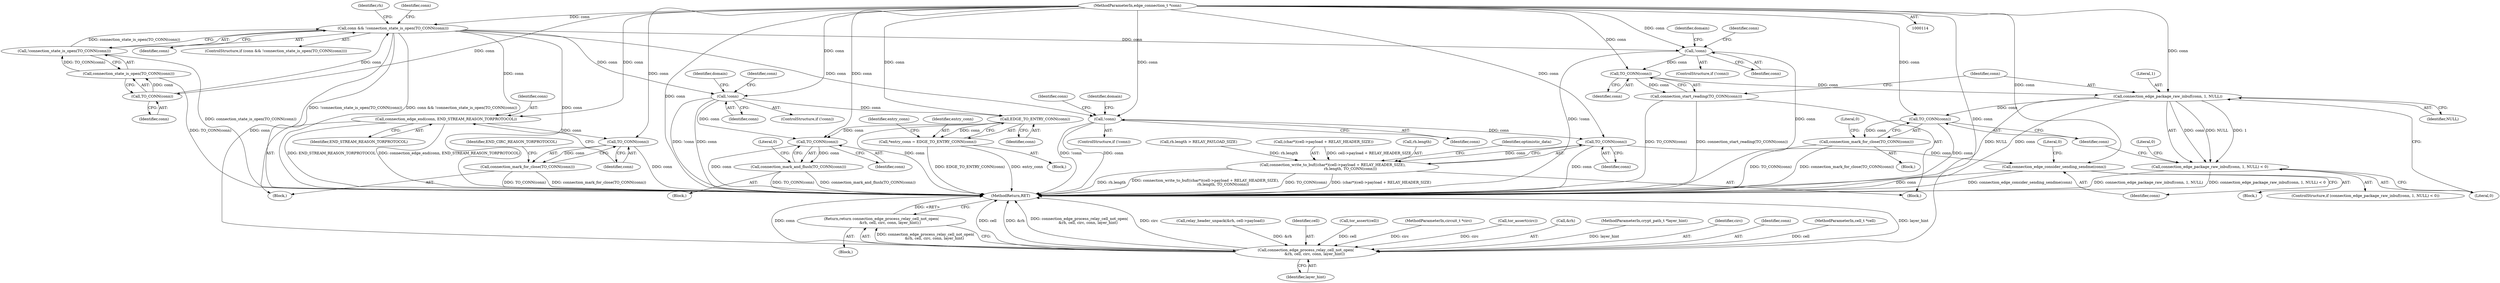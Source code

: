 digraph "0_tor_56a7c5bc15e0447203a491c1ee37de9939ad1dcd@API" {
"1000205" [label="(Call,conn && !connection_state_is_open(TO_CONN(conn)))"];
"1000209" [label="(Call,TO_CONN(conn))"];
"1000117" [label="(MethodParameterIn,edge_connection_t *conn)"];
"1000207" [label="(Call,!connection_state_is_open(TO_CONN(conn)))"];
"1000208" [label="(Call,connection_state_is_open(TO_CONN(conn)))"];
"1000249" [label="(Call,connection_edge_process_relay_cell_not_open(\n               &rh, cell, circ, conn, layer_hint))"];
"1000248" [label="(Return,return connection_edge_process_relay_cell_not_open(\n               &rh, cell, circ, conn, layer_hint);)"];
"1000379" [label="(Call,connection_edge_end(conn, END_STREAM_REASON_TORPROTOCOL))"];
"1000383" [label="(Call,TO_CONN(conn))"];
"1000382" [label="(Call,connection_mark_for_close(TO_CONN(conn)))"];
"1000403" [label="(Call,!conn)"];
"1000445" [label="(Call,TO_CONN(conn))"];
"1000434" [label="(Call,connection_write_to_buf((char*)(cell->payload + RELAY_HEADER_SIZE),\n                              rh.length, TO_CONN(conn)))"];
"1000451" [label="(Call,connection_edge_consider_sending_sendme(conn))"];
"1000472" [label="(Call,!conn)"];
"1000494" [label="(Call,EDGE_TO_ENTRY_CONN(conn))"];
"1000492" [label="(Call,*entry_conn = EDGE_TO_ENTRY_CONN(conn))"];
"1000536" [label="(Call,TO_CONN(conn))"];
"1000535" [label="(Call,connection_mark_and_flush(TO_CONN(conn)))"];
"1000925" [label="(Call,!conn)"];
"1000954" [label="(Call,TO_CONN(conn))"];
"1000953" [label="(Call,connection_start_reading(TO_CONN(conn)))"];
"1000958" [label="(Call,connection_edge_package_raw_inbuf(conn, 1, NULL))"];
"1000957" [label="(Call,connection_edge_package_raw_inbuf(conn, 1, NULL) < 0)"];
"1000965" [label="(Call,TO_CONN(conn))"];
"1000964" [label="(Call,connection_mark_for_close(TO_CONN(conn)))"];
"1000490" [label="(Block,)"];
"1000953" [label="(Call,connection_start_reading(TO_CONN(conn)))"];
"1000141" [label="(Call,relay_header_unpack(&rh, cell->payload))"];
"1000964" [label="(Call,connection_mark_for_close(TO_CONN(conn)))"];
"1000206" [label="(Identifier,conn)"];
"1000258" [label="(Identifier,rh)"];
"1000956" [label="(ControlStructure,if (connection_edge_package_raw_inbuf(conn, 1, NULL) < 0))"];
"1000252" [label="(Identifier,cell)"];
"1000926" [label="(Identifier,conn)"];
"1000954" [label="(Call,TO_CONN(conn))"];
"1000486" [label="(Identifier,conn)"];
"1000495" [label="(Identifier,conn)"];
"1000380" [label="(Identifier,conn)"];
"1000955" [label="(Identifier,conn)"];
"1000209" [label="(Call,TO_CONN(conn))"];
"1000959" [label="(Identifier,conn)"];
"1000451" [label="(Call,connection_edge_consider_sending_sendme(conn))"];
"1000384" [label="(Identifier,conn)"];
"1000536" [label="(Call,TO_CONN(conn))"];
"1000534" [label="(Block,)"];
"1000968" [label="(Literal,0)"];
"1000445" [label="(Call,TO_CONN(conn))"];
"1000957" [label="(Call,connection_edge_package_raw_inbuf(conn, 1, NULL) < 0)"];
"1000938" [label="(Identifier,conn)"];
"1000965" [label="(Call,TO_CONN(conn))"];
"1000137" [label="(Call,tor_assert(cell))"];
"1000473" [label="(Identifier,conn)"];
"1001064" [label="(MethodReturn,RET)"];
"1000454" [label="(Literal,0)"];
"1000476" [label="(Identifier,domain)"];
"1000925" [label="(Call,!conn)"];
"1000255" [label="(Identifier,layer_hint)"];
"1000435" [label="(Call,(char*)(cell->payload + RELAY_HEADER_SIZE))"];
"1000204" [label="(ControlStructure,if (conn && !connection_state_is_open(TO_CONN(conn))))"];
"1000434" [label="(Call,connection_write_to_buf((char*)(cell->payload + RELAY_HEADER_SIZE),\n                              rh.length, TO_CONN(conn)))"];
"1000248" [label="(Return,return connection_edge_process_relay_cell_not_open(\n               &rh, cell, circ, conn, layer_hint);)"];
"1000418" [label="(Identifier,conn)"];
"1000260" [label="(Block,)"];
"1000499" [label="(Identifier,entry_conn)"];
"1000382" [label="(Call,connection_mark_for_close(TO_CONN(conn)))"];
"1000160" [label="(Call,rh.length > RELAY_PAYLOAD_SIZE)"];
"1000208" [label="(Call,connection_state_is_open(TO_CONN(conn)))"];
"1000116" [label="(MethodParameterIn,circuit_t *circ)"];
"1000535" [label="(Call,connection_mark_and_flush(TO_CONN(conn)))"];
"1000960" [label="(Literal,1)"];
"1000249" [label="(Call,connection_edge_process_relay_cell_not_open(\n               &rh, cell, circ, conn, layer_hint))"];
"1000379" [label="(Call,connection_edge_end(conn, END_STREAM_REASON_TORPROTOCOL))"];
"1000492" [label="(Call,*entry_conn = EDGE_TO_ENTRY_CONN(conn))"];
"1000966" [label="(Identifier,conn)"];
"1000207" [label="(Call,!connection_state_is_open(TO_CONN(conn)))"];
"1000378" [label="(Block,)"];
"1000493" [label="(Identifier,entry_conn)"];
"1000446" [label="(Identifier,conn)"];
"1000958" [label="(Call,connection_edge_package_raw_inbuf(conn, 1, NULL))"];
"1000494" [label="(Call,EDGE_TO_ENTRY_CONN(conn))"];
"1000472" [label="(Call,!conn)"];
"1000537" [label="(Identifier,conn)"];
"1000387" [label="(Identifier,END_CIRC_REASON_TORPROTOCOL)"];
"1000442" [label="(Call,rh.length)"];
"1000139" [label="(Call,tor_assert(circ))"];
"1000381" [label="(Identifier,END_STREAM_REASON_TORPROTOCOL)"];
"1000250" [label="(Call,&rh)"];
"1000210" [label="(Identifier,conn)"];
"1000402" [label="(ControlStructure,if (!conn))"];
"1000471" [label="(ControlStructure,if (!conn))"];
"1000118" [label="(MethodParameterIn,crypt_path_t *layer_hint)"];
"1000450" [label="(Block,)"];
"1000383" [label="(Call,TO_CONN(conn))"];
"1000403" [label="(Call,!conn)"];
"1000924" [label="(ControlStructure,if (!conn))"];
"1000929" [label="(Identifier,domain)"];
"1000205" [label="(Call,conn && !connection_state_is_open(TO_CONN(conn)))"];
"1000253" [label="(Identifier,circ)"];
"1000117" [label="(MethodParameterIn,edge_connection_t *conn)"];
"1000452" [label="(Identifier,conn)"];
"1000539" [label="(Literal,0)"];
"1000962" [label="(Literal,0)"];
"1000254" [label="(Identifier,conn)"];
"1000247" [label="(Block,)"];
"1000115" [label="(MethodParameterIn,cell_t *cell)"];
"1000970" [label="(Literal,0)"];
"1000961" [label="(Identifier,NULL)"];
"1000217" [label="(Identifier,conn)"];
"1000449" [label="(Identifier,optimistic_data)"];
"1000963" [label="(Block,)"];
"1000407" [label="(Identifier,domain)"];
"1000404" [label="(Identifier,conn)"];
"1000205" -> "1000204"  [label="AST: "];
"1000205" -> "1000206"  [label="CFG: "];
"1000205" -> "1000207"  [label="CFG: "];
"1000206" -> "1000205"  [label="AST: "];
"1000207" -> "1000205"  [label="AST: "];
"1000217" -> "1000205"  [label="CFG: "];
"1000258" -> "1000205"  [label="CFG: "];
"1000205" -> "1001064"  [label="DDG: conn"];
"1000205" -> "1001064"  [label="DDG: !connection_state_is_open(TO_CONN(conn))"];
"1000205" -> "1001064"  [label="DDG: conn && !connection_state_is_open(TO_CONN(conn))"];
"1000209" -> "1000205"  [label="DDG: conn"];
"1000117" -> "1000205"  [label="DDG: conn"];
"1000207" -> "1000205"  [label="DDG: connection_state_is_open(TO_CONN(conn))"];
"1000205" -> "1000249"  [label="DDG: conn"];
"1000205" -> "1000379"  [label="DDG: conn"];
"1000205" -> "1000403"  [label="DDG: conn"];
"1000205" -> "1000472"  [label="DDG: conn"];
"1000205" -> "1000925"  [label="DDG: conn"];
"1000209" -> "1000208"  [label="AST: "];
"1000209" -> "1000210"  [label="CFG: "];
"1000210" -> "1000209"  [label="AST: "];
"1000208" -> "1000209"  [label="CFG: "];
"1000209" -> "1000208"  [label="DDG: conn"];
"1000117" -> "1000209"  [label="DDG: conn"];
"1000117" -> "1000114"  [label="AST: "];
"1000117" -> "1001064"  [label="DDG: conn"];
"1000117" -> "1000249"  [label="DDG: conn"];
"1000117" -> "1000379"  [label="DDG: conn"];
"1000117" -> "1000383"  [label="DDG: conn"];
"1000117" -> "1000403"  [label="DDG: conn"];
"1000117" -> "1000445"  [label="DDG: conn"];
"1000117" -> "1000451"  [label="DDG: conn"];
"1000117" -> "1000472"  [label="DDG: conn"];
"1000117" -> "1000494"  [label="DDG: conn"];
"1000117" -> "1000536"  [label="DDG: conn"];
"1000117" -> "1000925"  [label="DDG: conn"];
"1000117" -> "1000954"  [label="DDG: conn"];
"1000117" -> "1000958"  [label="DDG: conn"];
"1000117" -> "1000965"  [label="DDG: conn"];
"1000207" -> "1000208"  [label="CFG: "];
"1000208" -> "1000207"  [label="AST: "];
"1000207" -> "1001064"  [label="DDG: connection_state_is_open(TO_CONN(conn))"];
"1000208" -> "1000207"  [label="DDG: TO_CONN(conn)"];
"1000208" -> "1001064"  [label="DDG: TO_CONN(conn)"];
"1000249" -> "1000248"  [label="AST: "];
"1000249" -> "1000255"  [label="CFG: "];
"1000250" -> "1000249"  [label="AST: "];
"1000252" -> "1000249"  [label="AST: "];
"1000253" -> "1000249"  [label="AST: "];
"1000254" -> "1000249"  [label="AST: "];
"1000255" -> "1000249"  [label="AST: "];
"1000248" -> "1000249"  [label="CFG: "];
"1000249" -> "1001064"  [label="DDG: circ"];
"1000249" -> "1001064"  [label="DDG: layer_hint"];
"1000249" -> "1001064"  [label="DDG: conn"];
"1000249" -> "1001064"  [label="DDG: cell"];
"1000249" -> "1001064"  [label="DDG: &rh"];
"1000249" -> "1001064"  [label="DDG: connection_edge_process_relay_cell_not_open(\n               &rh, cell, circ, conn, layer_hint)"];
"1000249" -> "1000248"  [label="DDG: connection_edge_process_relay_cell_not_open(\n               &rh, cell, circ, conn, layer_hint)"];
"1000141" -> "1000249"  [label="DDG: &rh"];
"1000137" -> "1000249"  [label="DDG: cell"];
"1000115" -> "1000249"  [label="DDG: cell"];
"1000139" -> "1000249"  [label="DDG: circ"];
"1000116" -> "1000249"  [label="DDG: circ"];
"1000118" -> "1000249"  [label="DDG: layer_hint"];
"1000248" -> "1000247"  [label="AST: "];
"1001064" -> "1000248"  [label="CFG: "];
"1000248" -> "1001064"  [label="DDG: <RET>"];
"1000379" -> "1000378"  [label="AST: "];
"1000379" -> "1000381"  [label="CFG: "];
"1000380" -> "1000379"  [label="AST: "];
"1000381" -> "1000379"  [label="AST: "];
"1000384" -> "1000379"  [label="CFG: "];
"1000379" -> "1001064"  [label="DDG: connection_edge_end(conn, END_STREAM_REASON_TORPROTOCOL)"];
"1000379" -> "1001064"  [label="DDG: END_STREAM_REASON_TORPROTOCOL"];
"1000379" -> "1000383"  [label="DDG: conn"];
"1000383" -> "1000382"  [label="AST: "];
"1000383" -> "1000384"  [label="CFG: "];
"1000384" -> "1000383"  [label="AST: "];
"1000382" -> "1000383"  [label="CFG: "];
"1000383" -> "1001064"  [label="DDG: conn"];
"1000383" -> "1000382"  [label="DDG: conn"];
"1000382" -> "1000378"  [label="AST: "];
"1000387" -> "1000382"  [label="CFG: "];
"1000382" -> "1001064"  [label="DDG: TO_CONN(conn)"];
"1000382" -> "1001064"  [label="DDG: connection_mark_for_close(TO_CONN(conn))"];
"1000403" -> "1000402"  [label="AST: "];
"1000403" -> "1000404"  [label="CFG: "];
"1000404" -> "1000403"  [label="AST: "];
"1000407" -> "1000403"  [label="CFG: "];
"1000418" -> "1000403"  [label="CFG: "];
"1000403" -> "1001064"  [label="DDG: conn"];
"1000403" -> "1001064"  [label="DDG: !conn"];
"1000403" -> "1000445"  [label="DDG: conn"];
"1000445" -> "1000434"  [label="AST: "];
"1000445" -> "1000446"  [label="CFG: "];
"1000446" -> "1000445"  [label="AST: "];
"1000434" -> "1000445"  [label="CFG: "];
"1000445" -> "1001064"  [label="DDG: conn"];
"1000445" -> "1000434"  [label="DDG: conn"];
"1000445" -> "1000451"  [label="DDG: conn"];
"1000434" -> "1000260"  [label="AST: "];
"1000435" -> "1000434"  [label="AST: "];
"1000442" -> "1000434"  [label="AST: "];
"1000449" -> "1000434"  [label="CFG: "];
"1000434" -> "1001064"  [label="DDG: rh.length"];
"1000434" -> "1001064"  [label="DDG: connection_write_to_buf((char*)(cell->payload + RELAY_HEADER_SIZE),\n                              rh.length, TO_CONN(conn))"];
"1000434" -> "1001064"  [label="DDG: TO_CONN(conn)"];
"1000434" -> "1001064"  [label="DDG: (char*)(cell->payload + RELAY_HEADER_SIZE)"];
"1000435" -> "1000434"  [label="DDG: cell->payload + RELAY_HEADER_SIZE"];
"1000160" -> "1000434"  [label="DDG: rh.length"];
"1000451" -> "1000450"  [label="AST: "];
"1000451" -> "1000452"  [label="CFG: "];
"1000452" -> "1000451"  [label="AST: "];
"1000454" -> "1000451"  [label="CFG: "];
"1000451" -> "1001064"  [label="DDG: conn"];
"1000451" -> "1001064"  [label="DDG: connection_edge_consider_sending_sendme(conn)"];
"1000472" -> "1000471"  [label="AST: "];
"1000472" -> "1000473"  [label="CFG: "];
"1000473" -> "1000472"  [label="AST: "];
"1000476" -> "1000472"  [label="CFG: "];
"1000486" -> "1000472"  [label="CFG: "];
"1000472" -> "1001064"  [label="DDG: !conn"];
"1000472" -> "1001064"  [label="DDG: conn"];
"1000472" -> "1000494"  [label="DDG: conn"];
"1000472" -> "1000536"  [label="DDG: conn"];
"1000494" -> "1000492"  [label="AST: "];
"1000494" -> "1000495"  [label="CFG: "];
"1000495" -> "1000494"  [label="AST: "];
"1000492" -> "1000494"  [label="CFG: "];
"1000494" -> "1001064"  [label="DDG: conn"];
"1000494" -> "1000492"  [label="DDG: conn"];
"1000494" -> "1000536"  [label="DDG: conn"];
"1000492" -> "1000490"  [label="AST: "];
"1000493" -> "1000492"  [label="AST: "];
"1000499" -> "1000492"  [label="CFG: "];
"1000492" -> "1001064"  [label="DDG: EDGE_TO_ENTRY_CONN(conn)"];
"1000492" -> "1001064"  [label="DDG: entry_conn"];
"1000536" -> "1000535"  [label="AST: "];
"1000536" -> "1000537"  [label="CFG: "];
"1000537" -> "1000536"  [label="AST: "];
"1000535" -> "1000536"  [label="CFG: "];
"1000536" -> "1001064"  [label="DDG: conn"];
"1000536" -> "1000535"  [label="DDG: conn"];
"1000535" -> "1000534"  [label="AST: "];
"1000539" -> "1000535"  [label="CFG: "];
"1000535" -> "1001064"  [label="DDG: TO_CONN(conn)"];
"1000535" -> "1001064"  [label="DDG: connection_mark_and_flush(TO_CONN(conn))"];
"1000925" -> "1000924"  [label="AST: "];
"1000925" -> "1000926"  [label="CFG: "];
"1000926" -> "1000925"  [label="AST: "];
"1000929" -> "1000925"  [label="CFG: "];
"1000938" -> "1000925"  [label="CFG: "];
"1000925" -> "1001064"  [label="DDG: conn"];
"1000925" -> "1001064"  [label="DDG: !conn"];
"1000925" -> "1000954"  [label="DDG: conn"];
"1000954" -> "1000953"  [label="AST: "];
"1000954" -> "1000955"  [label="CFG: "];
"1000955" -> "1000954"  [label="AST: "];
"1000953" -> "1000954"  [label="CFG: "];
"1000954" -> "1000953"  [label="DDG: conn"];
"1000954" -> "1000958"  [label="DDG: conn"];
"1000953" -> "1000260"  [label="AST: "];
"1000959" -> "1000953"  [label="CFG: "];
"1000953" -> "1001064"  [label="DDG: connection_start_reading(TO_CONN(conn))"];
"1000953" -> "1001064"  [label="DDG: TO_CONN(conn)"];
"1000958" -> "1000957"  [label="AST: "];
"1000958" -> "1000961"  [label="CFG: "];
"1000959" -> "1000958"  [label="AST: "];
"1000960" -> "1000958"  [label="AST: "];
"1000961" -> "1000958"  [label="AST: "];
"1000962" -> "1000958"  [label="CFG: "];
"1000958" -> "1001064"  [label="DDG: NULL"];
"1000958" -> "1001064"  [label="DDG: conn"];
"1000958" -> "1000957"  [label="DDG: conn"];
"1000958" -> "1000957"  [label="DDG: 1"];
"1000958" -> "1000957"  [label="DDG: NULL"];
"1000958" -> "1000965"  [label="DDG: conn"];
"1000957" -> "1000956"  [label="AST: "];
"1000957" -> "1000962"  [label="CFG: "];
"1000962" -> "1000957"  [label="AST: "];
"1000966" -> "1000957"  [label="CFG: "];
"1000970" -> "1000957"  [label="CFG: "];
"1000957" -> "1001064"  [label="DDG: connection_edge_package_raw_inbuf(conn, 1, NULL) < 0"];
"1000957" -> "1001064"  [label="DDG: connection_edge_package_raw_inbuf(conn, 1, NULL)"];
"1000965" -> "1000964"  [label="AST: "];
"1000965" -> "1000966"  [label="CFG: "];
"1000966" -> "1000965"  [label="AST: "];
"1000964" -> "1000965"  [label="CFG: "];
"1000965" -> "1001064"  [label="DDG: conn"];
"1000965" -> "1000964"  [label="DDG: conn"];
"1000964" -> "1000963"  [label="AST: "];
"1000968" -> "1000964"  [label="CFG: "];
"1000964" -> "1001064"  [label="DDG: TO_CONN(conn)"];
"1000964" -> "1001064"  [label="DDG: connection_mark_for_close(TO_CONN(conn))"];
}
